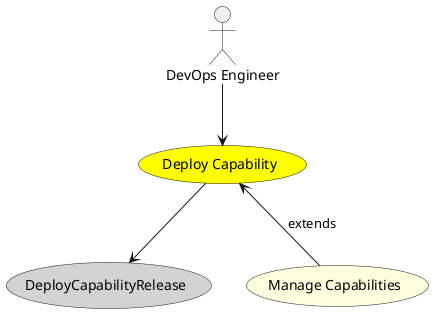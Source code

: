 @startuml


usecase "Deploy Capability" as DeployCapability #yellow

Actor "DevOps Engineer" as DevOpsEngineer

DevOpsEngineer --> DeployCapability



usecase "DeployCapabilityRelease" as DeployCapabilityRelease #lightgrey

DeployCapability --> DeployCapabilityRelease



usecase "Manage Capabilities" as ManageCapabilities #lightyellow

DeployCapability <-- ManageCapabilities : extends







@enduml
